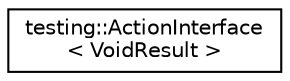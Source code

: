digraph "Graphical Class Hierarchy"
{
  edge [fontname="Helvetica",fontsize="10",labelfontname="Helvetica",labelfontsize="10"];
  node [fontname="Helvetica",fontsize="10",shape=record];
  rankdir="LR";
  Node1 [label="testing::ActionInterface\l\< VoidResult \>",height=0.2,width=0.4,color="black", fillcolor="white", style="filled",URL="$classtesting_1_1_action_interface.html"];
}
